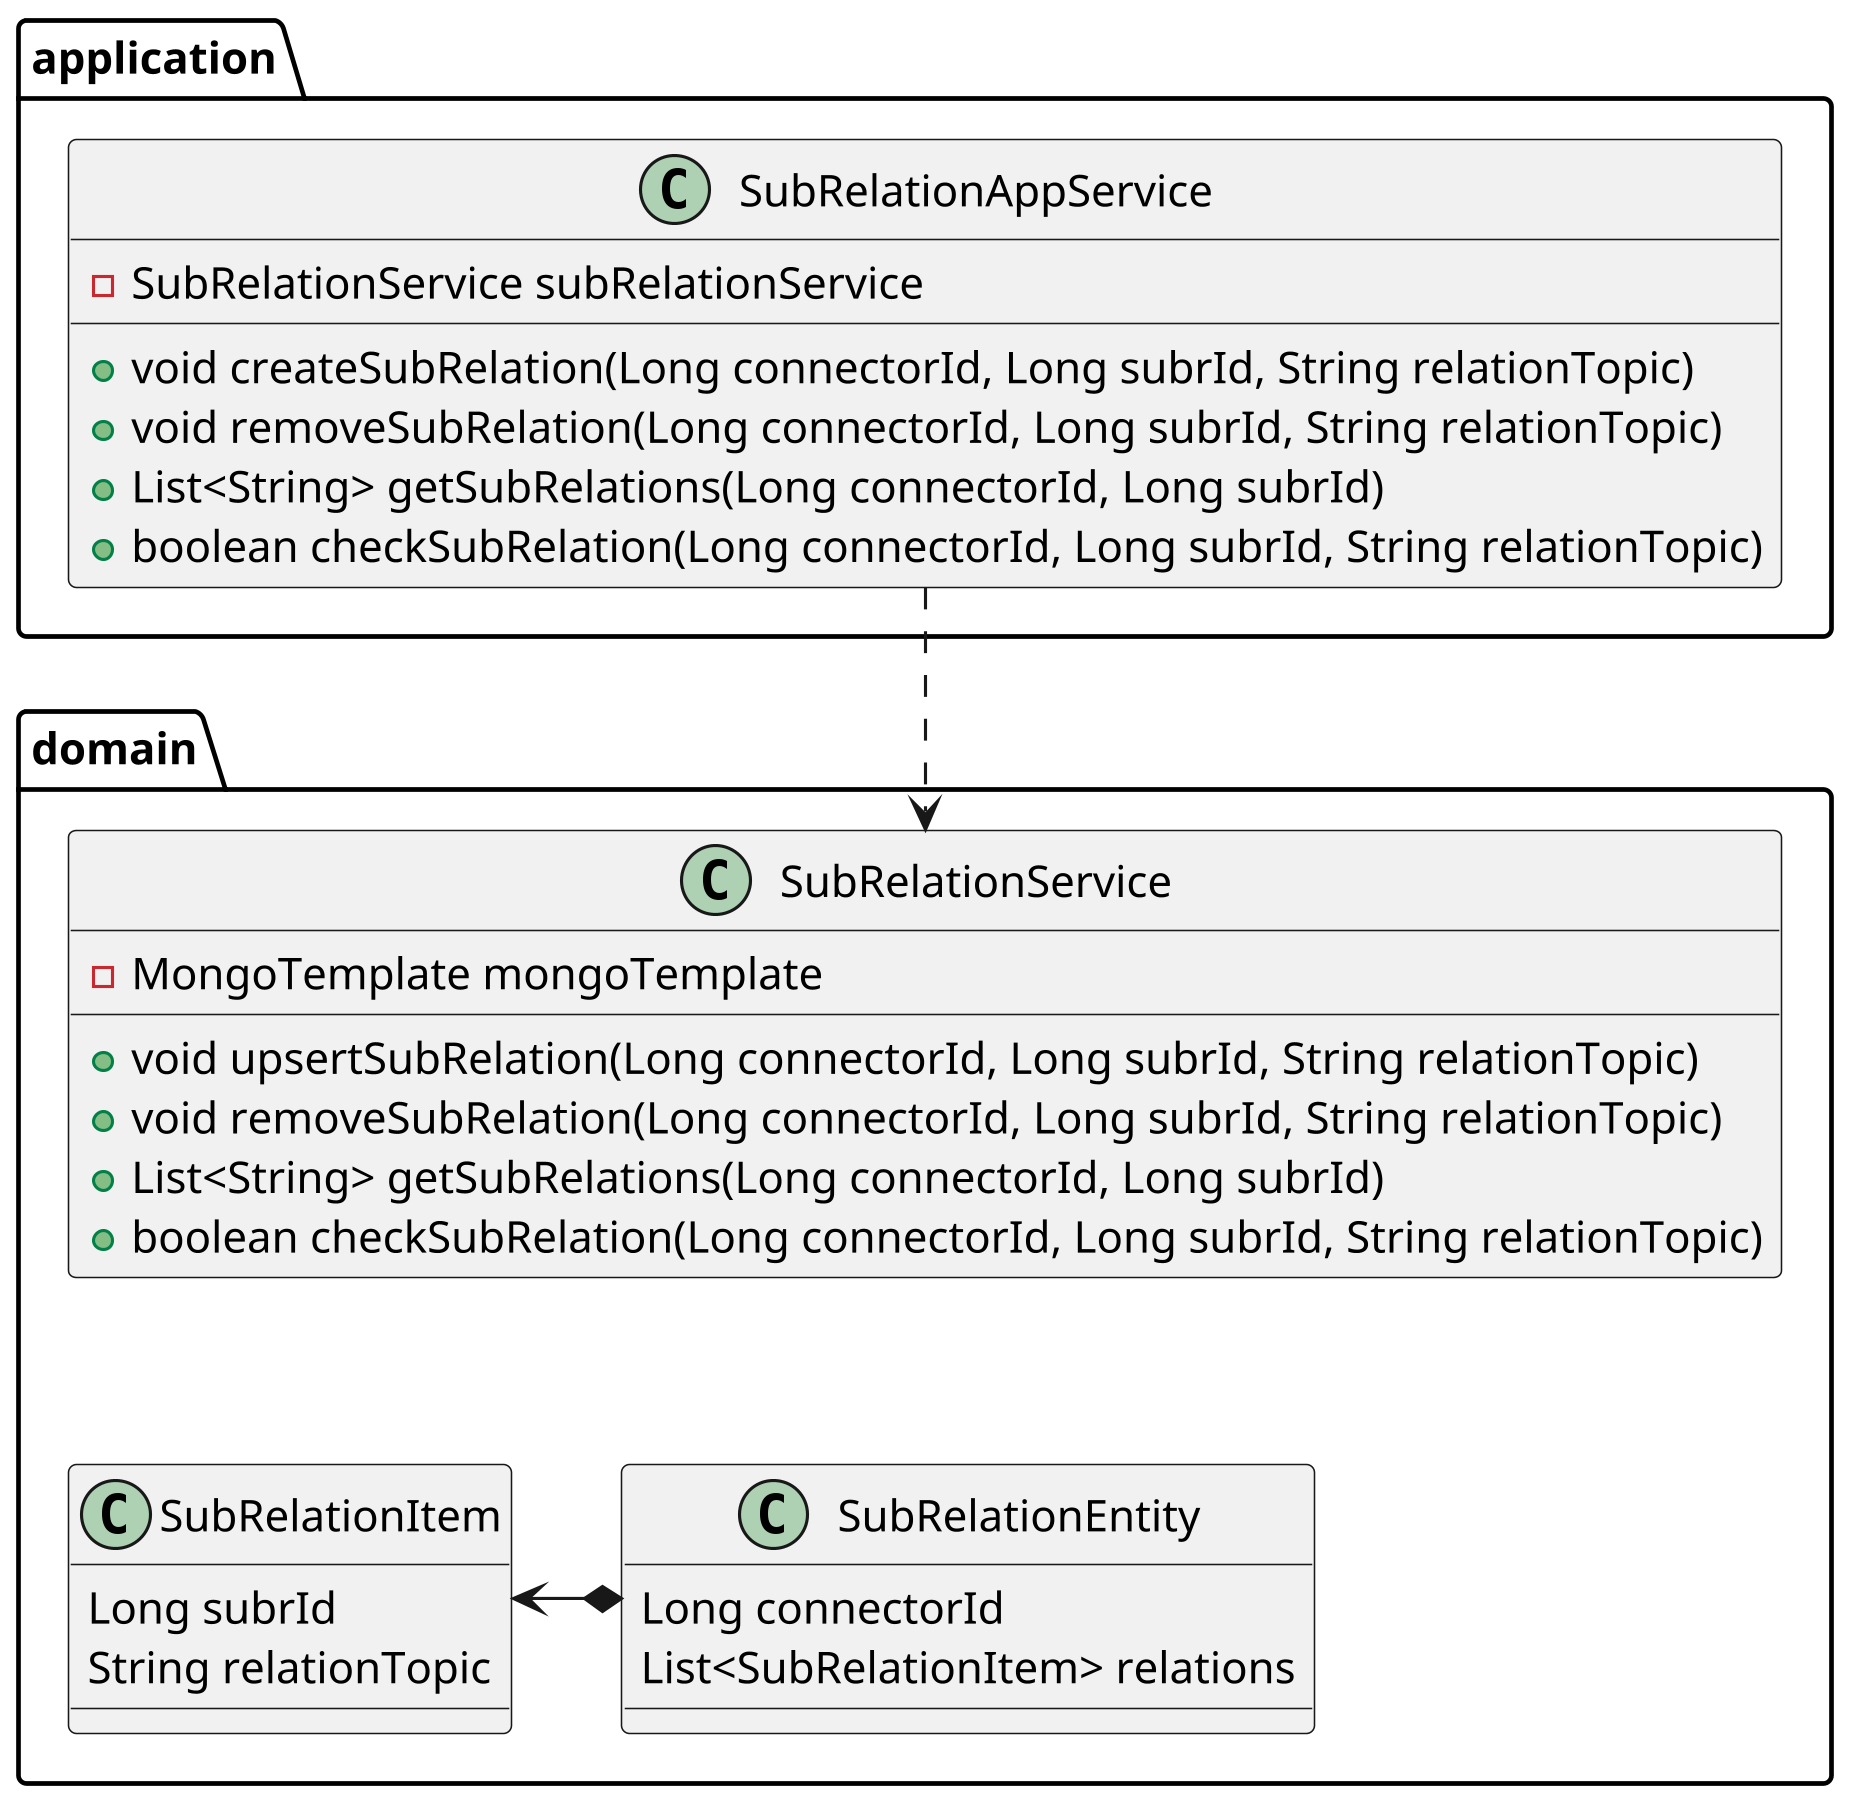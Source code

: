 @startuml
'https://plantuml.com/class-diagram
skinparam shadowing false
skinparam defaultFontName xfonts-wqy
skinparam dpi 300
skinparam activity  {
    DiamondFontSize 14
    ArrowFontSize 14
    FontSize 14
}

package application {
    class SubRelationAppService {
        - SubRelationService subRelationService
        + void createSubRelation(Long connectorId, Long subrId, String relationTopic)
        + void removeSubRelation(Long connectorId, Long subrId, String relationTopic)
        + List<String> getSubRelations(Long connectorId, Long subrId)
        + boolean checkSubRelation(Long connectorId, Long subrId, String relationTopic)
    }
}

package domain {
    class SubRelationService {
        - MongoTemplate mongoTemplate
        + void upsertSubRelation(Long connectorId, Long subrId, String relationTopic)
        + void removeSubRelation(Long connectorId, Long subrId, String relationTopic)
        + List<String> getSubRelations(Long connectorId, Long subrId)
        + boolean checkSubRelation(Long connectorId, Long subrId, String relationTopic)
    }
    class SubRelationEntity {
        Long connectorId
        List<SubRelationItem> relations
    }
    class SubRelationItem {
        Long subrId
        String relationTopic
    }
}

SubRelationAppService ..> SubRelationService
SubRelationItem <-* SubRelationEntity
SubRelationService -[hidden]-> SubRelationEntity

@enduml